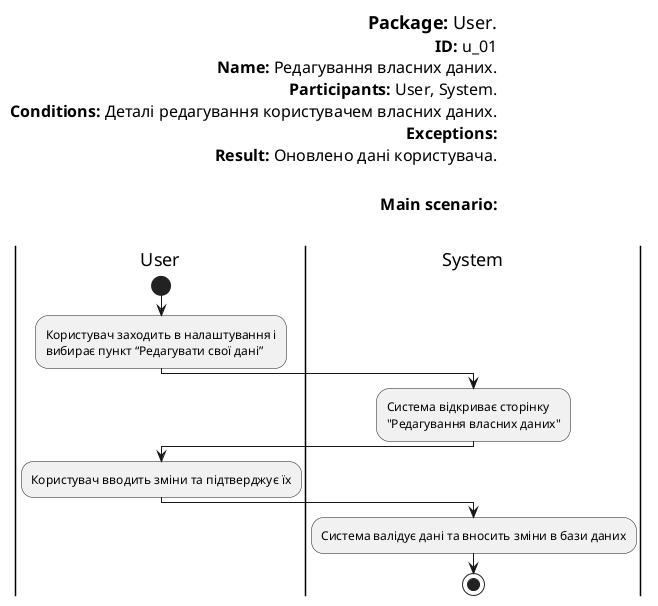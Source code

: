 ﻿@startuml
left header
<font color=000 size=18><b>Package:</b> User.
<font color=000 size=16><b>ID:</b> u_01
<font color=000 size=16><b>Name:</b> Редагування власних даних.
<font color=000 size=16><b>Participants:</b> User, System.
<font color=000 size=16><b>Conditions:</b> Деталі редагування користувачем власних даних.
<font color=000 size=16><b>Exceptions:</b> 
<font color=000 size=16><b>Result:</b> Оновлено дані користувача.


<font color=000 size=16><b>Main scenario:</b>


end header
|User|
start
:Користувач заходить в налаштування і 
вибирає пункт “Редагувати свої дані”;
|System|
:Система відкриває сторінку
"Редагування власних даних";
|User|
:Користувач вводить зміни та підтверджує їх;
|System|
:Система валідує дані та вносить зміни в бази даних;
stop
@enduml